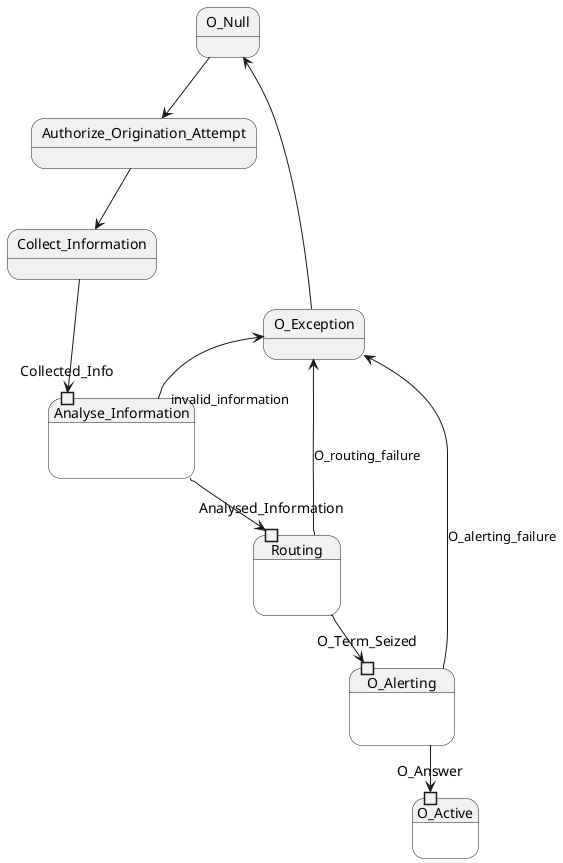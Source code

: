 @startuml

state O_Null
state Authorize_Origination_Attempt
state Collect_Information
state Analyse_Information {
	state Collected_Info <<inputPin>>
}
state Routing {
	state Analysed_Information <<inputPin>>
}
state O_Alerting {
	state O_Term_Seized <<inputPin>>
}
state O_Active {
	state O_Answer <<inputPin>>
}
state O_Exception

O_Null -down-> Authorize_Origination_Attempt
Authorize_Origination_Attempt -down-> Collect_Information
Collect_Information -down-> Collected_Info
Analyse_Information -down-> Analysed_Information
Routing -down-> O_Term_Seized
O_Alerting -down-> O_Answer

O_Exception -left-> O_Null
Analyse_Information -up-> O_Exception : invalid_information
Routing -up-> O_Exception : O_routing_failure
O_Alerting -up-> O_Exception : O_alerting_failure

@enduml

